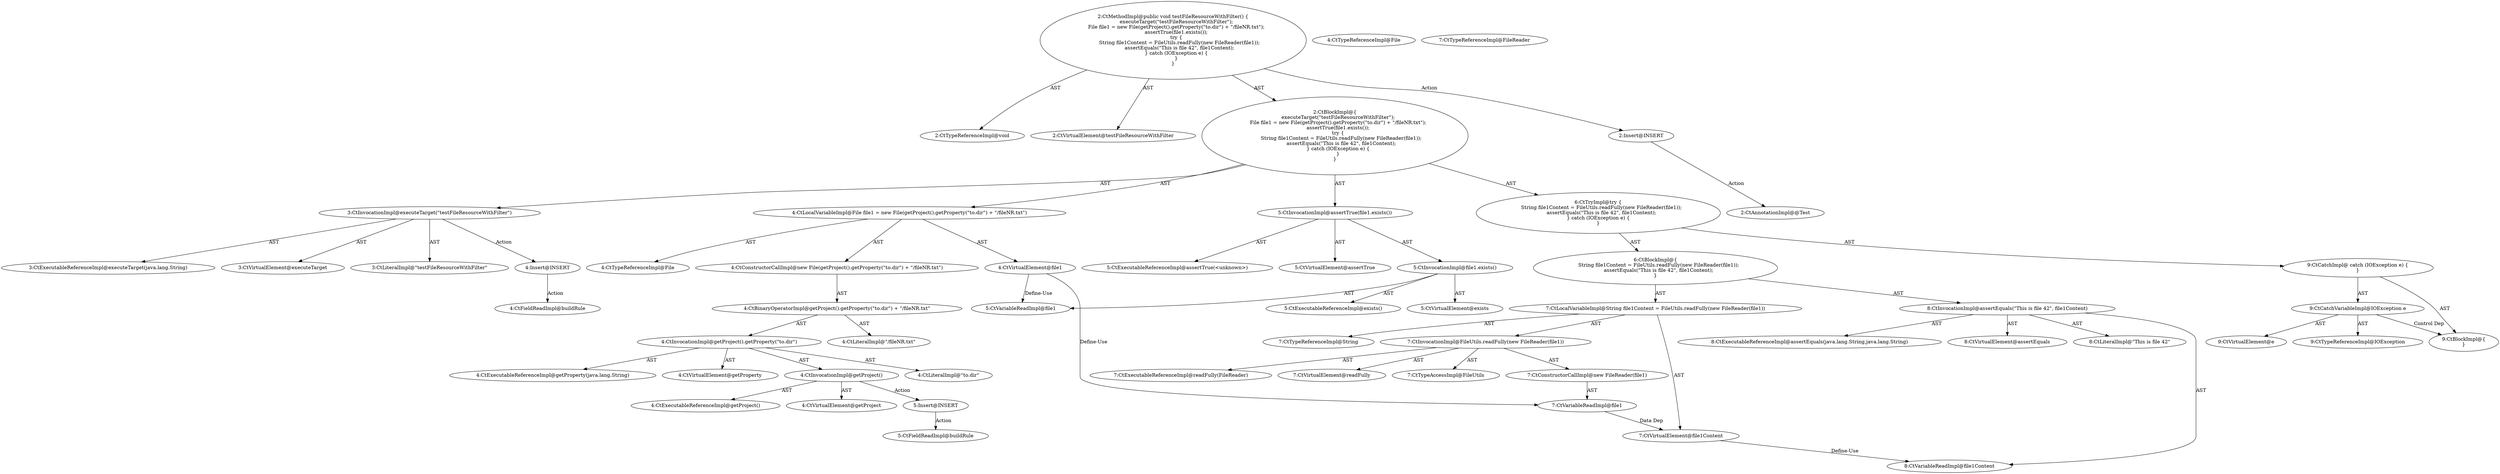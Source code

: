 digraph "testFileResourceWithFilter#?" {
0 [label="2:CtTypeReferenceImpl@void" shape=ellipse]
1 [label="2:CtVirtualElement@testFileResourceWithFilter" shape=ellipse]
2 [label="3:CtExecutableReferenceImpl@executeTarget(java.lang.String)" shape=ellipse]
3 [label="3:CtVirtualElement@executeTarget" shape=ellipse]
4 [label="3:CtLiteralImpl@\"testFileResourceWithFilter\"" shape=ellipse]
5 [label="3:CtInvocationImpl@executeTarget(\"testFileResourceWithFilter\")" shape=ellipse]
6 [label="4:CtTypeReferenceImpl@File" shape=ellipse]
7 [label="4:CtTypeReferenceImpl@File" shape=ellipse]
8 [label="4:CtExecutableReferenceImpl@getProperty(java.lang.String)" shape=ellipse]
9 [label="4:CtVirtualElement@getProperty" shape=ellipse]
10 [label="4:CtExecutableReferenceImpl@getProject()" shape=ellipse]
11 [label="4:CtVirtualElement@getProject" shape=ellipse]
12 [label="4:CtInvocationImpl@getProject()" shape=ellipse]
13 [label="4:CtLiteralImpl@\"to.dir\"" shape=ellipse]
14 [label="4:CtInvocationImpl@getProject().getProperty(\"to.dir\")" shape=ellipse]
15 [label="4:CtLiteralImpl@\"/fileNR.txt\"" shape=ellipse]
16 [label="4:CtBinaryOperatorImpl@getProject().getProperty(\"to.dir\") + \"/fileNR.txt\"" shape=ellipse]
17 [label="4:CtConstructorCallImpl@new File(getProject().getProperty(\"to.dir\") + \"/fileNR.txt\")" shape=ellipse]
18 [label="4:CtVirtualElement@file1" shape=ellipse]
19 [label="4:CtLocalVariableImpl@File file1 = new File(getProject().getProperty(\"to.dir\") + \"/fileNR.txt\")" shape=ellipse]
20 [label="5:CtExecutableReferenceImpl@assertTrue(<unknown>)" shape=ellipse]
21 [label="5:CtVirtualElement@assertTrue" shape=ellipse]
22 [label="5:CtExecutableReferenceImpl@exists()" shape=ellipse]
23 [label="5:CtVirtualElement@exists" shape=ellipse]
24 [label="5:CtVariableReadImpl@file1" shape=ellipse]
25 [label="5:CtInvocationImpl@file1.exists()" shape=ellipse]
26 [label="5:CtInvocationImpl@assertTrue(file1.exists())" shape=ellipse]
27 [label="7:CtTypeReferenceImpl@String" shape=ellipse]
28 [label="7:CtExecutableReferenceImpl@readFully(FileReader)" shape=ellipse]
29 [label="7:CtVirtualElement@readFully" shape=ellipse]
30 [label="7:CtTypeAccessImpl@FileUtils" shape=ellipse]
31 [label="7:CtTypeReferenceImpl@FileReader" shape=ellipse]
32 [label="7:CtVariableReadImpl@file1" shape=ellipse]
33 [label="7:CtConstructorCallImpl@new FileReader(file1)" shape=ellipse]
34 [label="7:CtInvocationImpl@FileUtils.readFully(new FileReader(file1))" shape=ellipse]
35 [label="7:CtVirtualElement@file1Content" shape=ellipse]
36 [label="7:CtLocalVariableImpl@String file1Content = FileUtils.readFully(new FileReader(file1))" shape=ellipse]
37 [label="8:CtExecutableReferenceImpl@assertEquals(java.lang.String,java.lang.String)" shape=ellipse]
38 [label="8:CtVirtualElement@assertEquals" shape=ellipse]
39 [label="8:CtLiteralImpl@\"This is file 42\"" shape=ellipse]
40 [label="8:CtVariableReadImpl@file1Content" shape=ellipse]
41 [label="8:CtInvocationImpl@assertEquals(\"This is file 42\", file1Content)" shape=ellipse]
42 [label="6:CtBlockImpl@\{
    String file1Content = FileUtils.readFully(new FileReader(file1));
    assertEquals(\"This is file 42\", file1Content);
\}" shape=ellipse]
43 [label="9:CtVirtualElement@e" shape=ellipse]
44 [label="9:CtTypeReferenceImpl@IOException" shape=ellipse]
45 [label="9:CtCatchVariableImpl@IOException e" shape=ellipse]
46 [label="9:CtBlockImpl@\{
\}" shape=ellipse]
47 [label="9:CtCatchImpl@ catch (IOException e) \{
\}" shape=ellipse]
48 [label="6:CtTryImpl@try \{
    String file1Content = FileUtils.readFully(new FileReader(file1));
    assertEquals(\"This is file 42\", file1Content);
\} catch (IOException e) \{
\}" shape=ellipse]
49 [label="2:CtBlockImpl@\{
    executeTarget(\"testFileResourceWithFilter\");
    File file1 = new File(getProject().getProperty(\"to.dir\") + \"/fileNR.txt\");
    assertTrue(file1.exists());
    try \{
        String file1Content = FileUtils.readFully(new FileReader(file1));
        assertEquals(\"This is file 42\", file1Content);
    \} catch (IOException e) \{
    \}
\}" shape=ellipse]
50 [label="2:CtMethodImpl@public void testFileResourceWithFilter() \{
    executeTarget(\"testFileResourceWithFilter\");
    File file1 = new File(getProject().getProperty(\"to.dir\") + \"/fileNR.txt\");
    assertTrue(file1.exists());
    try \{
        String file1Content = FileUtils.readFully(new FileReader(file1));
        assertEquals(\"This is file 42\", file1Content);
    \} catch (IOException e) \{
    \}
\}" shape=ellipse]
51 [label="2:Insert@INSERT" shape=ellipse]
52 [label="2:CtAnnotationImpl@@Test" shape=ellipse]
53 [label="4:Insert@INSERT" shape=ellipse]
54 [label="4:CtFieldReadImpl@buildRule" shape=ellipse]
55 [label="5:Insert@INSERT" shape=ellipse]
56 [label="5:CtFieldReadImpl@buildRule" shape=ellipse]
5 -> 3 [label="AST"];
5 -> 2 [label="AST"];
5 -> 4 [label="AST"];
5 -> 53 [label="Action"];
12 -> 11 [label="AST"];
12 -> 10 [label="AST"];
12 -> 55 [label="Action"];
14 -> 9 [label="AST"];
14 -> 12 [label="AST"];
14 -> 8 [label="AST"];
14 -> 13 [label="AST"];
16 -> 14 [label="AST"];
16 -> 15 [label="AST"];
17 -> 16 [label="AST"];
18 -> 24 [label="Define-Use"];
18 -> 32 [label="Define-Use"];
19 -> 18 [label="AST"];
19 -> 6 [label="AST"];
19 -> 17 [label="AST"];
25 -> 23 [label="AST"];
25 -> 24 [label="AST"];
25 -> 22 [label="AST"];
26 -> 21 [label="AST"];
26 -> 20 [label="AST"];
26 -> 25 [label="AST"];
32 -> 35 [label="Data Dep"];
33 -> 32 [label="AST"];
34 -> 29 [label="AST"];
34 -> 30 [label="AST"];
34 -> 28 [label="AST"];
34 -> 33 [label="AST"];
35 -> 40 [label="Define-Use"];
36 -> 35 [label="AST"];
36 -> 27 [label="AST"];
36 -> 34 [label="AST"];
41 -> 38 [label="AST"];
41 -> 37 [label="AST"];
41 -> 39 [label="AST"];
41 -> 40 [label="AST"];
42 -> 36 [label="AST"];
42 -> 41 [label="AST"];
45 -> 43 [label="AST"];
45 -> 44 [label="AST"];
45 -> 46 [label="Control Dep"];
47 -> 45 [label="AST"];
47 -> 46 [label="AST"];
48 -> 42 [label="AST"];
48 -> 47 [label="AST"];
49 -> 5 [label="AST"];
49 -> 19 [label="AST"];
49 -> 26 [label="AST"];
49 -> 48 [label="AST"];
50 -> 1 [label="AST"];
50 -> 0 [label="AST"];
50 -> 49 [label="AST"];
50 -> 51 [label="Action"];
51 -> 52 [label="Action"];
53 -> 54 [label="Action"];
55 -> 56 [label="Action"];
}
